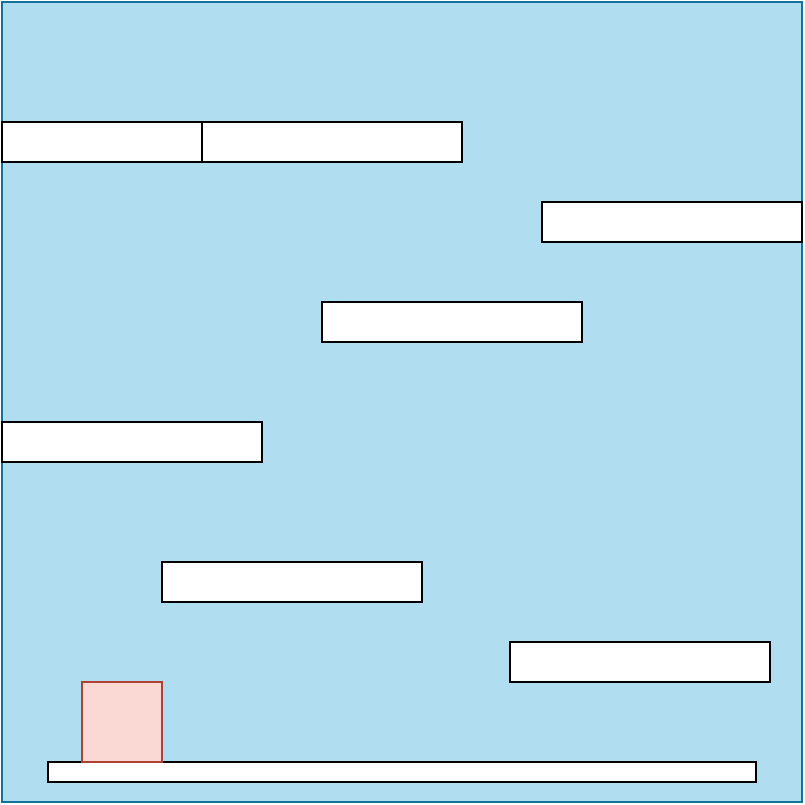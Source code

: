 <mxfile version="26.2.2">
  <diagram name="Страница — 1" id="NVSp2yIijnYOlpHx9T0u">
    <mxGraphModel dx="1167" dy="775" grid="1" gridSize="10" guides="1" tooltips="1" connect="1" arrows="1" fold="1" page="1" pageScale="1" pageWidth="827" pageHeight="1169" math="0" shadow="0">
      <root>
        <mxCell id="0" />
        <mxCell id="1" parent="0" />
        <mxCell id="CAKeN5ZUv2bO-fXdCas4-1" value="" style="rounded=0;whiteSpace=wrap;html=1;fillColor=#b1ddf0;strokeColor=#10739e;" vertex="1" parent="1">
          <mxGeometry x="160" y="200" width="400" height="400" as="geometry" />
        </mxCell>
        <mxCell id="CAKeN5ZUv2bO-fXdCas4-2" value="" style="rounded=0;whiteSpace=wrap;html=1;" vertex="1" parent="1">
          <mxGeometry x="183" y="580" width="354" height="10" as="geometry" />
        </mxCell>
        <mxCell id="CAKeN5ZUv2bO-fXdCas4-3" value="" style="rounded=0;whiteSpace=wrap;html=1;fillColor=#fad9d5;strokeColor=#ae4132;" vertex="1" parent="1">
          <mxGeometry x="200" y="540" width="40" height="40" as="geometry" />
        </mxCell>
        <mxCell id="CAKeN5ZUv2bO-fXdCas4-4" value="" style="rounded=0;whiteSpace=wrap;html=1;" vertex="1" parent="1">
          <mxGeometry x="414" y="520" width="130" height="20" as="geometry" />
        </mxCell>
        <mxCell id="CAKeN5ZUv2bO-fXdCas4-6" value="" style="rounded=0;whiteSpace=wrap;html=1;" vertex="1" parent="1">
          <mxGeometry x="320" y="350" width="130" height="20" as="geometry" />
        </mxCell>
        <mxCell id="CAKeN5ZUv2bO-fXdCas4-7" value="" style="rounded=0;whiteSpace=wrap;html=1;" vertex="1" parent="1">
          <mxGeometry x="160" y="410" width="130" height="20" as="geometry" />
        </mxCell>
        <mxCell id="CAKeN5ZUv2bO-fXdCas4-8" value="" style="rounded=0;whiteSpace=wrap;html=1;" vertex="1" parent="1">
          <mxGeometry x="240" y="480" width="130" height="20" as="geometry" />
        </mxCell>
        <mxCell id="CAKeN5ZUv2bO-fXdCas4-9" value="" style="rounded=0;whiteSpace=wrap;html=1;" vertex="1" parent="1">
          <mxGeometry x="260" y="260" width="130" height="20" as="geometry" />
        </mxCell>
        <mxCell id="CAKeN5ZUv2bO-fXdCas4-10" value="" style="rounded=0;whiteSpace=wrap;html=1;" vertex="1" parent="1">
          <mxGeometry x="430" y="300" width="130" height="20" as="geometry" />
        </mxCell>
        <mxCell id="CAKeN5ZUv2bO-fXdCas4-11" value="" style="rounded=0;whiteSpace=wrap;html=1;" vertex="1" parent="1">
          <mxGeometry x="160" y="260" width="100" height="20" as="geometry" />
        </mxCell>
      </root>
    </mxGraphModel>
  </diagram>
</mxfile>
